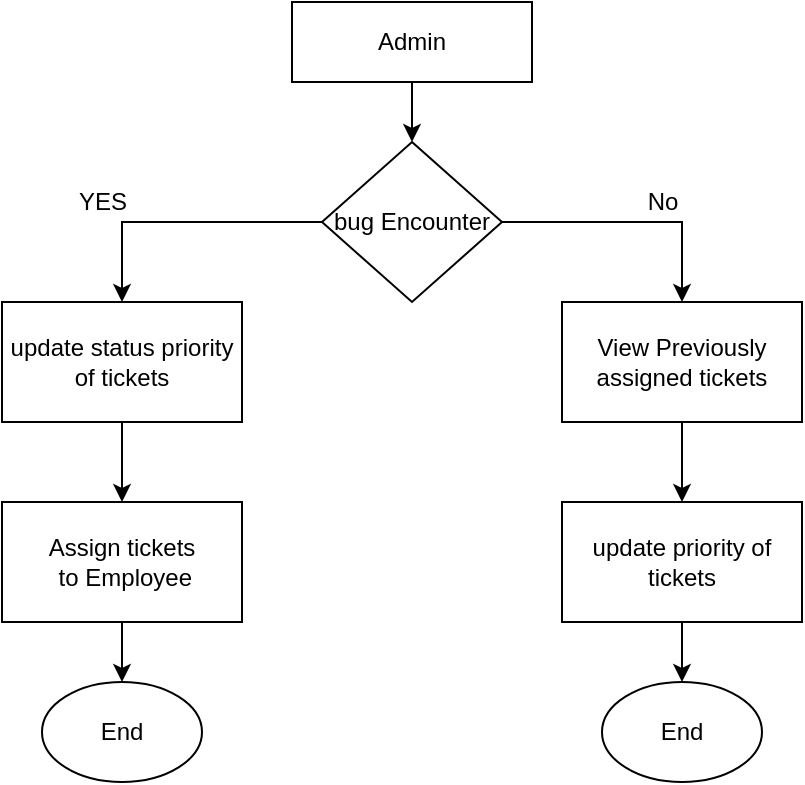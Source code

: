 <mxfile version="13.6.2" type="device"><diagram id="ExXSGdAnr8-6aGMVJvKa" name="Page-1"><mxGraphModel dx="1092" dy="504" grid="1" gridSize="10" guides="1" tooltips="1" connect="1" arrows="1" fold="1" page="1" pageScale="1" pageWidth="850" pageHeight="1100" math="0" shadow="0"><root><mxCell id="0"/><mxCell id="1" parent="0"/><mxCell id="RTuMA16miQfygCwbiYYz-10" style="edgeStyle=orthogonalEdgeStyle;rounded=0;orthogonalLoop=1;jettySize=auto;html=1;entryX=0.5;entryY=0;entryDx=0;entryDy=0;" edge="1" parent="1" source="RTuMA16miQfygCwbiYYz-1" target="RTuMA16miQfygCwbiYYz-2"><mxGeometry relative="1" as="geometry"/></mxCell><mxCell id="RTuMA16miQfygCwbiYYz-1" value="Admin" style="rounded=0;whiteSpace=wrap;html=1;" vertex="1" parent="1"><mxGeometry x="385" y="90" width="120" height="40" as="geometry"/></mxCell><mxCell id="RTuMA16miQfygCwbiYYz-4" style="edgeStyle=orthogonalEdgeStyle;rounded=0;orthogonalLoop=1;jettySize=auto;html=1;entryX=0.5;entryY=0;entryDx=0;entryDy=0;" edge="1" parent="1" source="RTuMA16miQfygCwbiYYz-2" target="RTuMA16miQfygCwbiYYz-3"><mxGeometry relative="1" as="geometry"/></mxCell><mxCell id="RTuMA16miQfygCwbiYYz-6" style="edgeStyle=orthogonalEdgeStyle;rounded=0;orthogonalLoop=1;jettySize=auto;html=1;entryX=0.5;entryY=0;entryDx=0;entryDy=0;" edge="1" parent="1" source="RTuMA16miQfygCwbiYYz-2" target="RTuMA16miQfygCwbiYYz-5"><mxGeometry relative="1" as="geometry"/></mxCell><mxCell id="RTuMA16miQfygCwbiYYz-2" value="bug Encounter" style="rhombus;whiteSpace=wrap;html=1;" vertex="1" parent="1"><mxGeometry x="400" y="160" width="90" height="80" as="geometry"/></mxCell><mxCell id="RTuMA16miQfygCwbiYYz-13" value="" style="edgeStyle=orthogonalEdgeStyle;rounded=0;orthogonalLoop=1;jettySize=auto;html=1;" edge="1" parent="1" source="RTuMA16miQfygCwbiYYz-3" target="RTuMA16miQfygCwbiYYz-12"><mxGeometry relative="1" as="geometry"/></mxCell><mxCell id="RTuMA16miQfygCwbiYYz-3" value="update status priority of tickets&lt;br&gt;" style="rounded=0;whiteSpace=wrap;html=1;" vertex="1" parent="1"><mxGeometry x="240" y="240" width="120" height="60" as="geometry"/></mxCell><mxCell id="RTuMA16miQfygCwbiYYz-11" style="edgeStyle=orthogonalEdgeStyle;rounded=0;orthogonalLoop=1;jettySize=auto;html=1;entryX=0.5;entryY=0;entryDx=0;entryDy=0;" edge="1" parent="1" source="RTuMA16miQfygCwbiYYz-5" target="RTuMA16miQfygCwbiYYz-7"><mxGeometry relative="1" as="geometry"/></mxCell><mxCell id="RTuMA16miQfygCwbiYYz-5" value="View Previously assigned tickets" style="rounded=0;whiteSpace=wrap;html=1;" vertex="1" parent="1"><mxGeometry x="520" y="240" width="120" height="60" as="geometry"/></mxCell><mxCell id="RTuMA16miQfygCwbiYYz-16" value="" style="edgeStyle=orthogonalEdgeStyle;rounded=0;orthogonalLoop=1;jettySize=auto;html=1;" edge="1" parent="1" source="RTuMA16miQfygCwbiYYz-7" target="RTuMA16miQfygCwbiYYz-15"><mxGeometry relative="1" as="geometry"/></mxCell><mxCell id="RTuMA16miQfygCwbiYYz-7" value="update priority of tickets" style="rounded=0;whiteSpace=wrap;html=1;" vertex="1" parent="1"><mxGeometry x="520" y="340" width="120" height="60" as="geometry"/></mxCell><mxCell id="RTuMA16miQfygCwbiYYz-8" value="YES" style="text;html=1;align=center;verticalAlign=middle;resizable=0;points=[];autosize=1;" vertex="1" parent="1"><mxGeometry x="270" y="180" width="40" height="20" as="geometry"/></mxCell><mxCell id="RTuMA16miQfygCwbiYYz-9" value="No" style="text;html=1;align=center;verticalAlign=middle;resizable=0;points=[];autosize=1;" vertex="1" parent="1"><mxGeometry x="555" y="180" width="30" height="20" as="geometry"/></mxCell><mxCell id="RTuMA16miQfygCwbiYYz-17" value="" style="edgeStyle=orthogonalEdgeStyle;rounded=0;orthogonalLoop=1;jettySize=auto;html=1;" edge="1" parent="1" source="RTuMA16miQfygCwbiYYz-12" target="RTuMA16miQfygCwbiYYz-14"><mxGeometry relative="1" as="geometry"/></mxCell><mxCell id="RTuMA16miQfygCwbiYYz-12" value="Assign tickets&lt;br&gt;&amp;nbsp;to Employee" style="rounded=0;whiteSpace=wrap;html=1;" vertex="1" parent="1"><mxGeometry x="240" y="340" width="120" height="60" as="geometry"/></mxCell><mxCell id="RTuMA16miQfygCwbiYYz-14" value="End" style="ellipse;whiteSpace=wrap;html=1;" vertex="1" parent="1"><mxGeometry x="260" y="430" width="80" height="50" as="geometry"/></mxCell><mxCell id="RTuMA16miQfygCwbiYYz-15" value="End" style="ellipse;whiteSpace=wrap;html=1;" vertex="1" parent="1"><mxGeometry x="540" y="430" width="80" height="50" as="geometry"/></mxCell></root></mxGraphModel></diagram></mxfile>